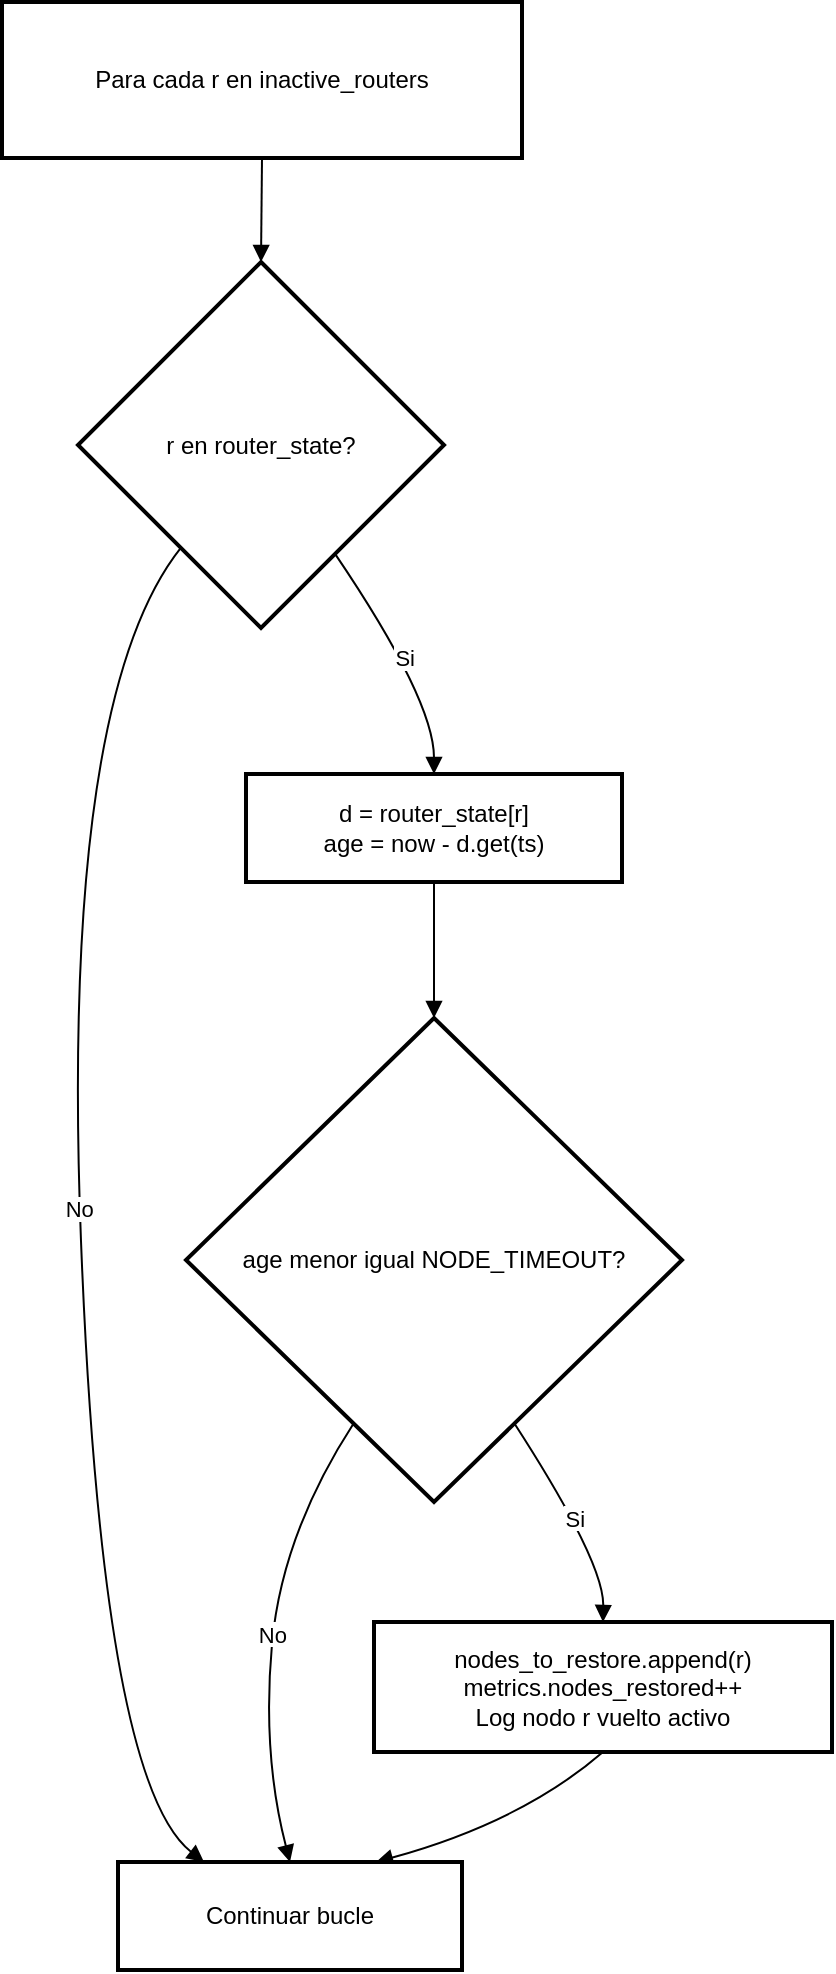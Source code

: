 <mxfile version="27.1.5">
  <diagram name="Página-1" id="xa-OmumDl6dYvZTS3e9w">
    <mxGraphModel grid="1" page="1" gridSize="10" guides="1" tooltips="1" connect="1" arrows="1" fold="1" pageScale="1" pageWidth="827" pageHeight="1169" math="0" shadow="0">
      <root>
        <mxCell id="0" />
        <mxCell id="1" parent="0" />
        <mxCell id="qgYoo4P4tnvWNpjsZ5QN-1" value="Para cada r en inactive_routers" style="whiteSpace=wrap;strokeWidth=2;" vertex="1" parent="1">
          <mxGeometry x="270" y="10" width="260" height="78" as="geometry" />
        </mxCell>
        <mxCell id="qgYoo4P4tnvWNpjsZ5QN-2" value="r en router_state?" style="rhombus;strokeWidth=2;whiteSpace=wrap;" vertex="1" parent="1">
          <mxGeometry x="308" y="140" width="183" height="183" as="geometry" />
        </mxCell>
        <mxCell id="qgYoo4P4tnvWNpjsZ5QN-3" value="d = router_state[r]&#xa;age = now - d.get(ts)" style="whiteSpace=wrap;strokeWidth=2;" vertex="1" parent="1">
          <mxGeometry x="392" y="396" width="188" height="54" as="geometry" />
        </mxCell>
        <mxCell id="qgYoo4P4tnvWNpjsZ5QN-5" value="age menor igual NODE_TIMEOUT?" style="rhombus;strokeWidth=2;whiteSpace=wrap;" vertex="1" parent="1">
          <mxGeometry x="362" y="518" width="248" height="242" as="geometry" />
        </mxCell>
        <mxCell id="qgYoo4P4tnvWNpjsZ5QN-6" value="nodes_to_restore.append(r)&#xa;metrics.nodes_restored++&#xa;Log nodo r vuelto activo" style="whiteSpace=wrap;strokeWidth=2;" vertex="1" parent="1">
          <mxGeometry x="456" y="820" width="229" height="65" as="geometry" />
        </mxCell>
        <mxCell id="qgYoo4P4tnvWNpjsZ5QN-9" value="" style="curved=1;startArrow=none;endArrow=block;exitX=0.5;exitY=1;entryX=0.5;entryY=0;rounded=0;exitDx=0;exitDy=0;" edge="1" parent="1" source="qgYoo4P4tnvWNpjsZ5QN-1" target="qgYoo4P4tnvWNpjsZ5QN-2">
          <mxGeometry relative="1" as="geometry">
            <Array as="points" />
          </mxGeometry>
        </mxCell>
        <mxCell id="qgYoo4P4tnvWNpjsZ5QN-10" value="Si" style="curved=1;startArrow=none;endArrow=block;exitX=0.84;exitY=1;entryX=0.5;entryY=0;rounded=0;" edge="1" parent="1" source="qgYoo4P4tnvWNpjsZ5QN-2" target="qgYoo4P4tnvWNpjsZ5QN-3">
          <mxGeometry relative="1" as="geometry">
            <Array as="points">
              <mxPoint x="486" y="359" />
            </Array>
          </mxGeometry>
        </mxCell>
        <mxCell id="qgYoo4P4tnvWNpjsZ5QN-11" value="No" style="curved=1;startArrow=none;endArrow=block;exitX=0.11;exitY=1;entryX=0.25;entryY=0;rounded=0;entryDx=0;entryDy=0;" edge="1" parent="1" source="qgYoo4P4tnvWNpjsZ5QN-2" target="qgYoo4P4tnvWNpjsZ5QN-21">
          <mxGeometry relative="1" as="geometry">
            <Array as="points">
              <mxPoint x="299" y="359" />
              <mxPoint x="320" y="900" />
            </Array>
            <mxPoint x="424" y="1329" as="targetPoint" />
          </mxGeometry>
        </mxCell>
        <mxCell id="qgYoo4P4tnvWNpjsZ5QN-12" value="" style="curved=1;startArrow=none;endArrow=block;exitX=0.5;exitY=1;entryX=0.5;entryY=0;rounded=0;entryDx=0;entryDy=0;" edge="1" parent="1" source="qgYoo4P4tnvWNpjsZ5QN-3" target="qgYoo4P4tnvWNpjsZ5QN-5">
          <mxGeometry relative="1" as="geometry">
            <Array as="points" />
            <mxPoint x="485.5" y="500" as="targetPoint" />
          </mxGeometry>
        </mxCell>
        <mxCell id="qgYoo4P4tnvWNpjsZ5QN-14" value="Si" style="curved=1;startArrow=none;endArrow=block;exitX=0.74;exitY=1;entryX=0.5;entryY=0;rounded=0;" edge="1" parent="1" source="qgYoo4P4tnvWNpjsZ5QN-5" target="qgYoo4P4tnvWNpjsZ5QN-6">
          <mxGeometry relative="1" as="geometry">
            <Array as="points">
              <mxPoint x="571" y="790" />
            </Array>
          </mxGeometry>
        </mxCell>
        <mxCell id="qgYoo4P4tnvWNpjsZ5QN-15" value="No" style="curved=1;startArrow=none;endArrow=block;exitX=0.26;exitY=1;entryX=0.5;entryY=0;rounded=0;entryDx=0;entryDy=0;" edge="1" parent="1" source="qgYoo4P4tnvWNpjsZ5QN-5" target="qgYoo4P4tnvWNpjsZ5QN-21">
          <mxGeometry relative="1" as="geometry">
            <Array as="points">
              <mxPoint x="410" y="776" />
              <mxPoint x="400" y="886" />
            </Array>
            <mxPoint x="445" y="1205" as="targetPoint" />
          </mxGeometry>
        </mxCell>
        <mxCell id="qgYoo4P4tnvWNpjsZ5QN-16" value="" style="curved=1;startArrow=none;endArrow=block;exitX=0.5;exitY=1;entryX=0.75;entryY=0;rounded=0;entryDx=0;entryDy=0;" edge="1" parent="1" source="qgYoo4P4tnvWNpjsZ5QN-6" target="qgYoo4P4tnvWNpjsZ5QN-21">
          <mxGeometry relative="1" as="geometry">
            <Array as="points">
              <mxPoint x="530" y="920" />
            </Array>
            <mxPoint x="570.5" y="955" as="targetPoint" />
          </mxGeometry>
        </mxCell>
        <mxCell id="qgYoo4P4tnvWNpjsZ5QN-21" value="Continuar bucle" style="whiteSpace=wrap;strokeWidth=2;" vertex="1" parent="1">
          <mxGeometry x="328" y="940" width="172" height="54" as="geometry" />
        </mxCell>
      </root>
    </mxGraphModel>
  </diagram>
</mxfile>
